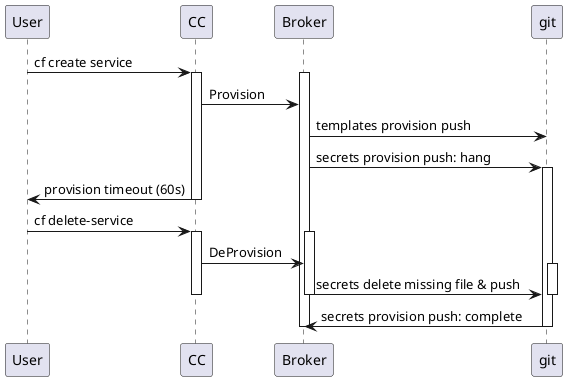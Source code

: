 @startuml


User -> CC: cf create service
activate CC
activate Broker
CC -> Broker: Provision
Broker -> git: templates provision push
Broker -> git: secrets provision push: hang
activate git
User <- CC: provision timeout (60s)
deactivate CC

User -> CC: cf delete-service
activate CC
activate Broker
CC -> Broker: DeProvision
activate git
Broker -> git: secrets delete missing file & push
deactivate git
deactivate CC
deactivate Broker


Broker <- git: secrets provision push: complete
deactivate git
deactivate Broker

@enduml
